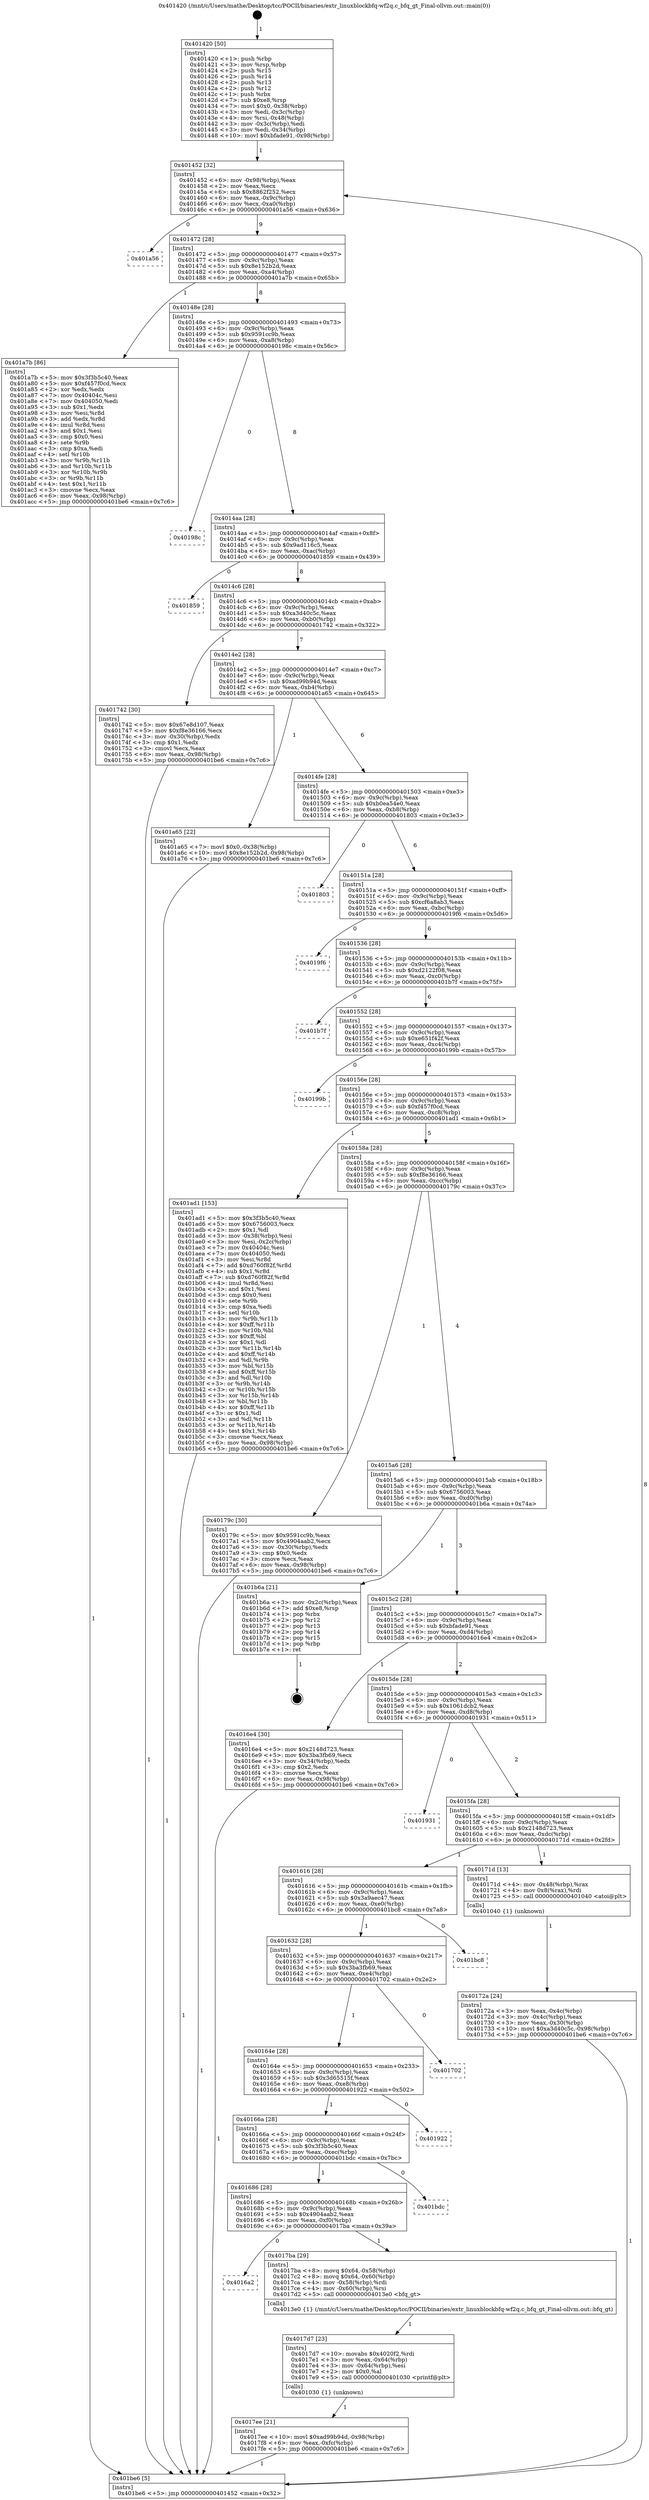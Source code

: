 digraph "0x401420" {
  label = "0x401420 (/mnt/c/Users/mathe/Desktop/tcc/POCII/binaries/extr_linuxblockbfq-wf2q.c_bfq_gt_Final-ollvm.out::main(0))"
  labelloc = "t"
  node[shape=record]

  Entry [label="",width=0.3,height=0.3,shape=circle,fillcolor=black,style=filled]
  "0x401452" [label="{
     0x401452 [32]\l
     | [instrs]\l
     &nbsp;&nbsp;0x401452 \<+6\>: mov -0x98(%rbp),%eax\l
     &nbsp;&nbsp;0x401458 \<+2\>: mov %eax,%ecx\l
     &nbsp;&nbsp;0x40145a \<+6\>: sub $0x8862f252,%ecx\l
     &nbsp;&nbsp;0x401460 \<+6\>: mov %eax,-0x9c(%rbp)\l
     &nbsp;&nbsp;0x401466 \<+6\>: mov %ecx,-0xa0(%rbp)\l
     &nbsp;&nbsp;0x40146c \<+6\>: je 0000000000401a56 \<main+0x636\>\l
  }"]
  "0x401a56" [label="{
     0x401a56\l
  }", style=dashed]
  "0x401472" [label="{
     0x401472 [28]\l
     | [instrs]\l
     &nbsp;&nbsp;0x401472 \<+5\>: jmp 0000000000401477 \<main+0x57\>\l
     &nbsp;&nbsp;0x401477 \<+6\>: mov -0x9c(%rbp),%eax\l
     &nbsp;&nbsp;0x40147d \<+5\>: sub $0x8e152b2d,%eax\l
     &nbsp;&nbsp;0x401482 \<+6\>: mov %eax,-0xa4(%rbp)\l
     &nbsp;&nbsp;0x401488 \<+6\>: je 0000000000401a7b \<main+0x65b\>\l
  }"]
  Exit [label="",width=0.3,height=0.3,shape=circle,fillcolor=black,style=filled,peripheries=2]
  "0x401a7b" [label="{
     0x401a7b [86]\l
     | [instrs]\l
     &nbsp;&nbsp;0x401a7b \<+5\>: mov $0x3f3b5c40,%eax\l
     &nbsp;&nbsp;0x401a80 \<+5\>: mov $0xf457f0cd,%ecx\l
     &nbsp;&nbsp;0x401a85 \<+2\>: xor %edx,%edx\l
     &nbsp;&nbsp;0x401a87 \<+7\>: mov 0x40404c,%esi\l
     &nbsp;&nbsp;0x401a8e \<+7\>: mov 0x404050,%edi\l
     &nbsp;&nbsp;0x401a95 \<+3\>: sub $0x1,%edx\l
     &nbsp;&nbsp;0x401a98 \<+3\>: mov %esi,%r8d\l
     &nbsp;&nbsp;0x401a9b \<+3\>: add %edx,%r8d\l
     &nbsp;&nbsp;0x401a9e \<+4\>: imul %r8d,%esi\l
     &nbsp;&nbsp;0x401aa2 \<+3\>: and $0x1,%esi\l
     &nbsp;&nbsp;0x401aa5 \<+3\>: cmp $0x0,%esi\l
     &nbsp;&nbsp;0x401aa8 \<+4\>: sete %r9b\l
     &nbsp;&nbsp;0x401aac \<+3\>: cmp $0xa,%edi\l
     &nbsp;&nbsp;0x401aaf \<+4\>: setl %r10b\l
     &nbsp;&nbsp;0x401ab3 \<+3\>: mov %r9b,%r11b\l
     &nbsp;&nbsp;0x401ab6 \<+3\>: and %r10b,%r11b\l
     &nbsp;&nbsp;0x401ab9 \<+3\>: xor %r10b,%r9b\l
     &nbsp;&nbsp;0x401abc \<+3\>: or %r9b,%r11b\l
     &nbsp;&nbsp;0x401abf \<+4\>: test $0x1,%r11b\l
     &nbsp;&nbsp;0x401ac3 \<+3\>: cmovne %ecx,%eax\l
     &nbsp;&nbsp;0x401ac6 \<+6\>: mov %eax,-0x98(%rbp)\l
     &nbsp;&nbsp;0x401acc \<+5\>: jmp 0000000000401be6 \<main+0x7c6\>\l
  }"]
  "0x40148e" [label="{
     0x40148e [28]\l
     | [instrs]\l
     &nbsp;&nbsp;0x40148e \<+5\>: jmp 0000000000401493 \<main+0x73\>\l
     &nbsp;&nbsp;0x401493 \<+6\>: mov -0x9c(%rbp),%eax\l
     &nbsp;&nbsp;0x401499 \<+5\>: sub $0x9591cc9b,%eax\l
     &nbsp;&nbsp;0x40149e \<+6\>: mov %eax,-0xa8(%rbp)\l
     &nbsp;&nbsp;0x4014a4 \<+6\>: je 000000000040198c \<main+0x56c\>\l
  }"]
  "0x4017ee" [label="{
     0x4017ee [21]\l
     | [instrs]\l
     &nbsp;&nbsp;0x4017ee \<+10\>: movl $0xad99b94d,-0x98(%rbp)\l
     &nbsp;&nbsp;0x4017f8 \<+6\>: mov %eax,-0xfc(%rbp)\l
     &nbsp;&nbsp;0x4017fe \<+5\>: jmp 0000000000401be6 \<main+0x7c6\>\l
  }"]
  "0x40198c" [label="{
     0x40198c\l
  }", style=dashed]
  "0x4014aa" [label="{
     0x4014aa [28]\l
     | [instrs]\l
     &nbsp;&nbsp;0x4014aa \<+5\>: jmp 00000000004014af \<main+0x8f\>\l
     &nbsp;&nbsp;0x4014af \<+6\>: mov -0x9c(%rbp),%eax\l
     &nbsp;&nbsp;0x4014b5 \<+5\>: sub $0x9ad116c5,%eax\l
     &nbsp;&nbsp;0x4014ba \<+6\>: mov %eax,-0xac(%rbp)\l
     &nbsp;&nbsp;0x4014c0 \<+6\>: je 0000000000401859 \<main+0x439\>\l
  }"]
  "0x4017d7" [label="{
     0x4017d7 [23]\l
     | [instrs]\l
     &nbsp;&nbsp;0x4017d7 \<+10\>: movabs $0x4020f2,%rdi\l
     &nbsp;&nbsp;0x4017e1 \<+3\>: mov %eax,-0x64(%rbp)\l
     &nbsp;&nbsp;0x4017e4 \<+3\>: mov -0x64(%rbp),%esi\l
     &nbsp;&nbsp;0x4017e7 \<+2\>: mov $0x0,%al\l
     &nbsp;&nbsp;0x4017e9 \<+5\>: call 0000000000401030 \<printf@plt\>\l
     | [calls]\l
     &nbsp;&nbsp;0x401030 \{1\} (unknown)\l
  }"]
  "0x401859" [label="{
     0x401859\l
  }", style=dashed]
  "0x4014c6" [label="{
     0x4014c6 [28]\l
     | [instrs]\l
     &nbsp;&nbsp;0x4014c6 \<+5\>: jmp 00000000004014cb \<main+0xab\>\l
     &nbsp;&nbsp;0x4014cb \<+6\>: mov -0x9c(%rbp),%eax\l
     &nbsp;&nbsp;0x4014d1 \<+5\>: sub $0xa3d40c5c,%eax\l
     &nbsp;&nbsp;0x4014d6 \<+6\>: mov %eax,-0xb0(%rbp)\l
     &nbsp;&nbsp;0x4014dc \<+6\>: je 0000000000401742 \<main+0x322\>\l
  }"]
  "0x4016a2" [label="{
     0x4016a2\l
  }", style=dashed]
  "0x401742" [label="{
     0x401742 [30]\l
     | [instrs]\l
     &nbsp;&nbsp;0x401742 \<+5\>: mov $0x67e8d107,%eax\l
     &nbsp;&nbsp;0x401747 \<+5\>: mov $0xf8e36166,%ecx\l
     &nbsp;&nbsp;0x40174c \<+3\>: mov -0x30(%rbp),%edx\l
     &nbsp;&nbsp;0x40174f \<+3\>: cmp $0x1,%edx\l
     &nbsp;&nbsp;0x401752 \<+3\>: cmovl %ecx,%eax\l
     &nbsp;&nbsp;0x401755 \<+6\>: mov %eax,-0x98(%rbp)\l
     &nbsp;&nbsp;0x40175b \<+5\>: jmp 0000000000401be6 \<main+0x7c6\>\l
  }"]
  "0x4014e2" [label="{
     0x4014e2 [28]\l
     | [instrs]\l
     &nbsp;&nbsp;0x4014e2 \<+5\>: jmp 00000000004014e7 \<main+0xc7\>\l
     &nbsp;&nbsp;0x4014e7 \<+6\>: mov -0x9c(%rbp),%eax\l
     &nbsp;&nbsp;0x4014ed \<+5\>: sub $0xad99b94d,%eax\l
     &nbsp;&nbsp;0x4014f2 \<+6\>: mov %eax,-0xb4(%rbp)\l
     &nbsp;&nbsp;0x4014f8 \<+6\>: je 0000000000401a65 \<main+0x645\>\l
  }"]
  "0x4017ba" [label="{
     0x4017ba [29]\l
     | [instrs]\l
     &nbsp;&nbsp;0x4017ba \<+8\>: movq $0x64,-0x58(%rbp)\l
     &nbsp;&nbsp;0x4017c2 \<+8\>: movq $0x64,-0x60(%rbp)\l
     &nbsp;&nbsp;0x4017ca \<+4\>: mov -0x58(%rbp),%rdi\l
     &nbsp;&nbsp;0x4017ce \<+4\>: mov -0x60(%rbp),%rsi\l
     &nbsp;&nbsp;0x4017d2 \<+5\>: call 00000000004013e0 \<bfq_gt\>\l
     | [calls]\l
     &nbsp;&nbsp;0x4013e0 \{1\} (/mnt/c/Users/mathe/Desktop/tcc/POCII/binaries/extr_linuxblockbfq-wf2q.c_bfq_gt_Final-ollvm.out::bfq_gt)\l
  }"]
  "0x401a65" [label="{
     0x401a65 [22]\l
     | [instrs]\l
     &nbsp;&nbsp;0x401a65 \<+7\>: movl $0x0,-0x38(%rbp)\l
     &nbsp;&nbsp;0x401a6c \<+10\>: movl $0x8e152b2d,-0x98(%rbp)\l
     &nbsp;&nbsp;0x401a76 \<+5\>: jmp 0000000000401be6 \<main+0x7c6\>\l
  }"]
  "0x4014fe" [label="{
     0x4014fe [28]\l
     | [instrs]\l
     &nbsp;&nbsp;0x4014fe \<+5\>: jmp 0000000000401503 \<main+0xe3\>\l
     &nbsp;&nbsp;0x401503 \<+6\>: mov -0x9c(%rbp),%eax\l
     &nbsp;&nbsp;0x401509 \<+5\>: sub $0xb0ea54e0,%eax\l
     &nbsp;&nbsp;0x40150e \<+6\>: mov %eax,-0xb8(%rbp)\l
     &nbsp;&nbsp;0x401514 \<+6\>: je 0000000000401803 \<main+0x3e3\>\l
  }"]
  "0x401686" [label="{
     0x401686 [28]\l
     | [instrs]\l
     &nbsp;&nbsp;0x401686 \<+5\>: jmp 000000000040168b \<main+0x26b\>\l
     &nbsp;&nbsp;0x40168b \<+6\>: mov -0x9c(%rbp),%eax\l
     &nbsp;&nbsp;0x401691 \<+5\>: sub $0x4904aab2,%eax\l
     &nbsp;&nbsp;0x401696 \<+6\>: mov %eax,-0xf0(%rbp)\l
     &nbsp;&nbsp;0x40169c \<+6\>: je 00000000004017ba \<main+0x39a\>\l
  }"]
  "0x401803" [label="{
     0x401803\l
  }", style=dashed]
  "0x40151a" [label="{
     0x40151a [28]\l
     | [instrs]\l
     &nbsp;&nbsp;0x40151a \<+5\>: jmp 000000000040151f \<main+0xff\>\l
     &nbsp;&nbsp;0x40151f \<+6\>: mov -0x9c(%rbp),%eax\l
     &nbsp;&nbsp;0x401525 \<+5\>: sub $0xcf6a8ab3,%eax\l
     &nbsp;&nbsp;0x40152a \<+6\>: mov %eax,-0xbc(%rbp)\l
     &nbsp;&nbsp;0x401530 \<+6\>: je 00000000004019f6 \<main+0x5d6\>\l
  }"]
  "0x401bdc" [label="{
     0x401bdc\l
  }", style=dashed]
  "0x4019f6" [label="{
     0x4019f6\l
  }", style=dashed]
  "0x401536" [label="{
     0x401536 [28]\l
     | [instrs]\l
     &nbsp;&nbsp;0x401536 \<+5\>: jmp 000000000040153b \<main+0x11b\>\l
     &nbsp;&nbsp;0x40153b \<+6\>: mov -0x9c(%rbp),%eax\l
     &nbsp;&nbsp;0x401541 \<+5\>: sub $0xd2122f08,%eax\l
     &nbsp;&nbsp;0x401546 \<+6\>: mov %eax,-0xc0(%rbp)\l
     &nbsp;&nbsp;0x40154c \<+6\>: je 0000000000401b7f \<main+0x75f\>\l
  }"]
  "0x40166a" [label="{
     0x40166a [28]\l
     | [instrs]\l
     &nbsp;&nbsp;0x40166a \<+5\>: jmp 000000000040166f \<main+0x24f\>\l
     &nbsp;&nbsp;0x40166f \<+6\>: mov -0x9c(%rbp),%eax\l
     &nbsp;&nbsp;0x401675 \<+5\>: sub $0x3f3b5c40,%eax\l
     &nbsp;&nbsp;0x40167a \<+6\>: mov %eax,-0xec(%rbp)\l
     &nbsp;&nbsp;0x401680 \<+6\>: je 0000000000401bdc \<main+0x7bc\>\l
  }"]
  "0x401b7f" [label="{
     0x401b7f\l
  }", style=dashed]
  "0x401552" [label="{
     0x401552 [28]\l
     | [instrs]\l
     &nbsp;&nbsp;0x401552 \<+5\>: jmp 0000000000401557 \<main+0x137\>\l
     &nbsp;&nbsp;0x401557 \<+6\>: mov -0x9c(%rbp),%eax\l
     &nbsp;&nbsp;0x40155d \<+5\>: sub $0xe651f42f,%eax\l
     &nbsp;&nbsp;0x401562 \<+6\>: mov %eax,-0xc4(%rbp)\l
     &nbsp;&nbsp;0x401568 \<+6\>: je 000000000040199b \<main+0x57b\>\l
  }"]
  "0x401922" [label="{
     0x401922\l
  }", style=dashed]
  "0x40199b" [label="{
     0x40199b\l
  }", style=dashed]
  "0x40156e" [label="{
     0x40156e [28]\l
     | [instrs]\l
     &nbsp;&nbsp;0x40156e \<+5\>: jmp 0000000000401573 \<main+0x153\>\l
     &nbsp;&nbsp;0x401573 \<+6\>: mov -0x9c(%rbp),%eax\l
     &nbsp;&nbsp;0x401579 \<+5\>: sub $0xf457f0cd,%eax\l
     &nbsp;&nbsp;0x40157e \<+6\>: mov %eax,-0xc8(%rbp)\l
     &nbsp;&nbsp;0x401584 \<+6\>: je 0000000000401ad1 \<main+0x6b1\>\l
  }"]
  "0x40164e" [label="{
     0x40164e [28]\l
     | [instrs]\l
     &nbsp;&nbsp;0x40164e \<+5\>: jmp 0000000000401653 \<main+0x233\>\l
     &nbsp;&nbsp;0x401653 \<+6\>: mov -0x9c(%rbp),%eax\l
     &nbsp;&nbsp;0x401659 \<+5\>: sub $0x3d65515f,%eax\l
     &nbsp;&nbsp;0x40165e \<+6\>: mov %eax,-0xe8(%rbp)\l
     &nbsp;&nbsp;0x401664 \<+6\>: je 0000000000401922 \<main+0x502\>\l
  }"]
  "0x401ad1" [label="{
     0x401ad1 [153]\l
     | [instrs]\l
     &nbsp;&nbsp;0x401ad1 \<+5\>: mov $0x3f3b5c40,%eax\l
     &nbsp;&nbsp;0x401ad6 \<+5\>: mov $0x6756003,%ecx\l
     &nbsp;&nbsp;0x401adb \<+2\>: mov $0x1,%dl\l
     &nbsp;&nbsp;0x401add \<+3\>: mov -0x38(%rbp),%esi\l
     &nbsp;&nbsp;0x401ae0 \<+3\>: mov %esi,-0x2c(%rbp)\l
     &nbsp;&nbsp;0x401ae3 \<+7\>: mov 0x40404c,%esi\l
     &nbsp;&nbsp;0x401aea \<+7\>: mov 0x404050,%edi\l
     &nbsp;&nbsp;0x401af1 \<+3\>: mov %esi,%r8d\l
     &nbsp;&nbsp;0x401af4 \<+7\>: add $0xd760f82f,%r8d\l
     &nbsp;&nbsp;0x401afb \<+4\>: sub $0x1,%r8d\l
     &nbsp;&nbsp;0x401aff \<+7\>: sub $0xd760f82f,%r8d\l
     &nbsp;&nbsp;0x401b06 \<+4\>: imul %r8d,%esi\l
     &nbsp;&nbsp;0x401b0a \<+3\>: and $0x1,%esi\l
     &nbsp;&nbsp;0x401b0d \<+3\>: cmp $0x0,%esi\l
     &nbsp;&nbsp;0x401b10 \<+4\>: sete %r9b\l
     &nbsp;&nbsp;0x401b14 \<+3\>: cmp $0xa,%edi\l
     &nbsp;&nbsp;0x401b17 \<+4\>: setl %r10b\l
     &nbsp;&nbsp;0x401b1b \<+3\>: mov %r9b,%r11b\l
     &nbsp;&nbsp;0x401b1e \<+4\>: xor $0xff,%r11b\l
     &nbsp;&nbsp;0x401b22 \<+3\>: mov %r10b,%bl\l
     &nbsp;&nbsp;0x401b25 \<+3\>: xor $0xff,%bl\l
     &nbsp;&nbsp;0x401b28 \<+3\>: xor $0x1,%dl\l
     &nbsp;&nbsp;0x401b2b \<+3\>: mov %r11b,%r14b\l
     &nbsp;&nbsp;0x401b2e \<+4\>: and $0xff,%r14b\l
     &nbsp;&nbsp;0x401b32 \<+3\>: and %dl,%r9b\l
     &nbsp;&nbsp;0x401b35 \<+3\>: mov %bl,%r15b\l
     &nbsp;&nbsp;0x401b38 \<+4\>: and $0xff,%r15b\l
     &nbsp;&nbsp;0x401b3c \<+3\>: and %dl,%r10b\l
     &nbsp;&nbsp;0x401b3f \<+3\>: or %r9b,%r14b\l
     &nbsp;&nbsp;0x401b42 \<+3\>: or %r10b,%r15b\l
     &nbsp;&nbsp;0x401b45 \<+3\>: xor %r15b,%r14b\l
     &nbsp;&nbsp;0x401b48 \<+3\>: or %bl,%r11b\l
     &nbsp;&nbsp;0x401b4b \<+4\>: xor $0xff,%r11b\l
     &nbsp;&nbsp;0x401b4f \<+3\>: or $0x1,%dl\l
     &nbsp;&nbsp;0x401b52 \<+3\>: and %dl,%r11b\l
     &nbsp;&nbsp;0x401b55 \<+3\>: or %r11b,%r14b\l
     &nbsp;&nbsp;0x401b58 \<+4\>: test $0x1,%r14b\l
     &nbsp;&nbsp;0x401b5c \<+3\>: cmovne %ecx,%eax\l
     &nbsp;&nbsp;0x401b5f \<+6\>: mov %eax,-0x98(%rbp)\l
     &nbsp;&nbsp;0x401b65 \<+5\>: jmp 0000000000401be6 \<main+0x7c6\>\l
  }"]
  "0x40158a" [label="{
     0x40158a [28]\l
     | [instrs]\l
     &nbsp;&nbsp;0x40158a \<+5\>: jmp 000000000040158f \<main+0x16f\>\l
     &nbsp;&nbsp;0x40158f \<+6\>: mov -0x9c(%rbp),%eax\l
     &nbsp;&nbsp;0x401595 \<+5\>: sub $0xf8e36166,%eax\l
     &nbsp;&nbsp;0x40159a \<+6\>: mov %eax,-0xcc(%rbp)\l
     &nbsp;&nbsp;0x4015a0 \<+6\>: je 000000000040179c \<main+0x37c\>\l
  }"]
  "0x401702" [label="{
     0x401702\l
  }", style=dashed]
  "0x40179c" [label="{
     0x40179c [30]\l
     | [instrs]\l
     &nbsp;&nbsp;0x40179c \<+5\>: mov $0x9591cc9b,%eax\l
     &nbsp;&nbsp;0x4017a1 \<+5\>: mov $0x4904aab2,%ecx\l
     &nbsp;&nbsp;0x4017a6 \<+3\>: mov -0x30(%rbp),%edx\l
     &nbsp;&nbsp;0x4017a9 \<+3\>: cmp $0x0,%edx\l
     &nbsp;&nbsp;0x4017ac \<+3\>: cmove %ecx,%eax\l
     &nbsp;&nbsp;0x4017af \<+6\>: mov %eax,-0x98(%rbp)\l
     &nbsp;&nbsp;0x4017b5 \<+5\>: jmp 0000000000401be6 \<main+0x7c6\>\l
  }"]
  "0x4015a6" [label="{
     0x4015a6 [28]\l
     | [instrs]\l
     &nbsp;&nbsp;0x4015a6 \<+5\>: jmp 00000000004015ab \<main+0x18b\>\l
     &nbsp;&nbsp;0x4015ab \<+6\>: mov -0x9c(%rbp),%eax\l
     &nbsp;&nbsp;0x4015b1 \<+5\>: sub $0x6756003,%eax\l
     &nbsp;&nbsp;0x4015b6 \<+6\>: mov %eax,-0xd0(%rbp)\l
     &nbsp;&nbsp;0x4015bc \<+6\>: je 0000000000401b6a \<main+0x74a\>\l
  }"]
  "0x401632" [label="{
     0x401632 [28]\l
     | [instrs]\l
     &nbsp;&nbsp;0x401632 \<+5\>: jmp 0000000000401637 \<main+0x217\>\l
     &nbsp;&nbsp;0x401637 \<+6\>: mov -0x9c(%rbp),%eax\l
     &nbsp;&nbsp;0x40163d \<+5\>: sub $0x3ba3fb69,%eax\l
     &nbsp;&nbsp;0x401642 \<+6\>: mov %eax,-0xe4(%rbp)\l
     &nbsp;&nbsp;0x401648 \<+6\>: je 0000000000401702 \<main+0x2e2\>\l
  }"]
  "0x401b6a" [label="{
     0x401b6a [21]\l
     | [instrs]\l
     &nbsp;&nbsp;0x401b6a \<+3\>: mov -0x2c(%rbp),%eax\l
     &nbsp;&nbsp;0x401b6d \<+7\>: add $0xe8,%rsp\l
     &nbsp;&nbsp;0x401b74 \<+1\>: pop %rbx\l
     &nbsp;&nbsp;0x401b75 \<+2\>: pop %r12\l
     &nbsp;&nbsp;0x401b77 \<+2\>: pop %r13\l
     &nbsp;&nbsp;0x401b79 \<+2\>: pop %r14\l
     &nbsp;&nbsp;0x401b7b \<+2\>: pop %r15\l
     &nbsp;&nbsp;0x401b7d \<+1\>: pop %rbp\l
     &nbsp;&nbsp;0x401b7e \<+1\>: ret\l
  }"]
  "0x4015c2" [label="{
     0x4015c2 [28]\l
     | [instrs]\l
     &nbsp;&nbsp;0x4015c2 \<+5\>: jmp 00000000004015c7 \<main+0x1a7\>\l
     &nbsp;&nbsp;0x4015c7 \<+6\>: mov -0x9c(%rbp),%eax\l
     &nbsp;&nbsp;0x4015cd \<+5\>: sub $0xbfade91,%eax\l
     &nbsp;&nbsp;0x4015d2 \<+6\>: mov %eax,-0xd4(%rbp)\l
     &nbsp;&nbsp;0x4015d8 \<+6\>: je 00000000004016e4 \<main+0x2c4\>\l
  }"]
  "0x401bc8" [label="{
     0x401bc8\l
  }", style=dashed]
  "0x4016e4" [label="{
     0x4016e4 [30]\l
     | [instrs]\l
     &nbsp;&nbsp;0x4016e4 \<+5\>: mov $0x2148d723,%eax\l
     &nbsp;&nbsp;0x4016e9 \<+5\>: mov $0x3ba3fb69,%ecx\l
     &nbsp;&nbsp;0x4016ee \<+3\>: mov -0x34(%rbp),%edx\l
     &nbsp;&nbsp;0x4016f1 \<+3\>: cmp $0x2,%edx\l
     &nbsp;&nbsp;0x4016f4 \<+3\>: cmovne %ecx,%eax\l
     &nbsp;&nbsp;0x4016f7 \<+6\>: mov %eax,-0x98(%rbp)\l
     &nbsp;&nbsp;0x4016fd \<+5\>: jmp 0000000000401be6 \<main+0x7c6\>\l
  }"]
  "0x4015de" [label="{
     0x4015de [28]\l
     | [instrs]\l
     &nbsp;&nbsp;0x4015de \<+5\>: jmp 00000000004015e3 \<main+0x1c3\>\l
     &nbsp;&nbsp;0x4015e3 \<+6\>: mov -0x9c(%rbp),%eax\l
     &nbsp;&nbsp;0x4015e9 \<+5\>: sub $0x1061dcb2,%eax\l
     &nbsp;&nbsp;0x4015ee \<+6\>: mov %eax,-0xd8(%rbp)\l
     &nbsp;&nbsp;0x4015f4 \<+6\>: je 0000000000401931 \<main+0x511\>\l
  }"]
  "0x401be6" [label="{
     0x401be6 [5]\l
     | [instrs]\l
     &nbsp;&nbsp;0x401be6 \<+5\>: jmp 0000000000401452 \<main+0x32\>\l
  }"]
  "0x401420" [label="{
     0x401420 [50]\l
     | [instrs]\l
     &nbsp;&nbsp;0x401420 \<+1\>: push %rbp\l
     &nbsp;&nbsp;0x401421 \<+3\>: mov %rsp,%rbp\l
     &nbsp;&nbsp;0x401424 \<+2\>: push %r15\l
     &nbsp;&nbsp;0x401426 \<+2\>: push %r14\l
     &nbsp;&nbsp;0x401428 \<+2\>: push %r13\l
     &nbsp;&nbsp;0x40142a \<+2\>: push %r12\l
     &nbsp;&nbsp;0x40142c \<+1\>: push %rbx\l
     &nbsp;&nbsp;0x40142d \<+7\>: sub $0xe8,%rsp\l
     &nbsp;&nbsp;0x401434 \<+7\>: movl $0x0,-0x38(%rbp)\l
     &nbsp;&nbsp;0x40143b \<+3\>: mov %edi,-0x3c(%rbp)\l
     &nbsp;&nbsp;0x40143e \<+4\>: mov %rsi,-0x48(%rbp)\l
     &nbsp;&nbsp;0x401442 \<+3\>: mov -0x3c(%rbp),%edi\l
     &nbsp;&nbsp;0x401445 \<+3\>: mov %edi,-0x34(%rbp)\l
     &nbsp;&nbsp;0x401448 \<+10\>: movl $0xbfade91,-0x98(%rbp)\l
  }"]
  "0x40172a" [label="{
     0x40172a [24]\l
     | [instrs]\l
     &nbsp;&nbsp;0x40172a \<+3\>: mov %eax,-0x4c(%rbp)\l
     &nbsp;&nbsp;0x40172d \<+3\>: mov -0x4c(%rbp),%eax\l
     &nbsp;&nbsp;0x401730 \<+3\>: mov %eax,-0x30(%rbp)\l
     &nbsp;&nbsp;0x401733 \<+10\>: movl $0xa3d40c5c,-0x98(%rbp)\l
     &nbsp;&nbsp;0x40173d \<+5\>: jmp 0000000000401be6 \<main+0x7c6\>\l
  }"]
  "0x401931" [label="{
     0x401931\l
  }", style=dashed]
  "0x4015fa" [label="{
     0x4015fa [28]\l
     | [instrs]\l
     &nbsp;&nbsp;0x4015fa \<+5\>: jmp 00000000004015ff \<main+0x1df\>\l
     &nbsp;&nbsp;0x4015ff \<+6\>: mov -0x9c(%rbp),%eax\l
     &nbsp;&nbsp;0x401605 \<+5\>: sub $0x2148d723,%eax\l
     &nbsp;&nbsp;0x40160a \<+6\>: mov %eax,-0xdc(%rbp)\l
     &nbsp;&nbsp;0x401610 \<+6\>: je 000000000040171d \<main+0x2fd\>\l
  }"]
  "0x401616" [label="{
     0x401616 [28]\l
     | [instrs]\l
     &nbsp;&nbsp;0x401616 \<+5\>: jmp 000000000040161b \<main+0x1fb\>\l
     &nbsp;&nbsp;0x40161b \<+6\>: mov -0x9c(%rbp),%eax\l
     &nbsp;&nbsp;0x401621 \<+5\>: sub $0x3a9aec47,%eax\l
     &nbsp;&nbsp;0x401626 \<+6\>: mov %eax,-0xe0(%rbp)\l
     &nbsp;&nbsp;0x40162c \<+6\>: je 0000000000401bc8 \<main+0x7a8\>\l
  }"]
  "0x40171d" [label="{
     0x40171d [13]\l
     | [instrs]\l
     &nbsp;&nbsp;0x40171d \<+4\>: mov -0x48(%rbp),%rax\l
     &nbsp;&nbsp;0x401721 \<+4\>: mov 0x8(%rax),%rdi\l
     &nbsp;&nbsp;0x401725 \<+5\>: call 0000000000401040 \<atoi@plt\>\l
     | [calls]\l
     &nbsp;&nbsp;0x401040 \{1\} (unknown)\l
  }"]
  Entry -> "0x401420" [label=" 1"]
  "0x401452" -> "0x401a56" [label=" 0"]
  "0x401452" -> "0x401472" [label=" 9"]
  "0x401b6a" -> Exit [label=" 1"]
  "0x401472" -> "0x401a7b" [label=" 1"]
  "0x401472" -> "0x40148e" [label=" 8"]
  "0x401ad1" -> "0x401be6" [label=" 1"]
  "0x40148e" -> "0x40198c" [label=" 0"]
  "0x40148e" -> "0x4014aa" [label=" 8"]
  "0x401a7b" -> "0x401be6" [label=" 1"]
  "0x4014aa" -> "0x401859" [label=" 0"]
  "0x4014aa" -> "0x4014c6" [label=" 8"]
  "0x401a65" -> "0x401be6" [label=" 1"]
  "0x4014c6" -> "0x401742" [label=" 1"]
  "0x4014c6" -> "0x4014e2" [label=" 7"]
  "0x4017ee" -> "0x401be6" [label=" 1"]
  "0x4014e2" -> "0x401a65" [label=" 1"]
  "0x4014e2" -> "0x4014fe" [label=" 6"]
  "0x4017d7" -> "0x4017ee" [label=" 1"]
  "0x4014fe" -> "0x401803" [label=" 0"]
  "0x4014fe" -> "0x40151a" [label=" 6"]
  "0x401686" -> "0x4016a2" [label=" 0"]
  "0x40151a" -> "0x4019f6" [label=" 0"]
  "0x40151a" -> "0x401536" [label=" 6"]
  "0x401686" -> "0x4017ba" [label=" 1"]
  "0x401536" -> "0x401b7f" [label=" 0"]
  "0x401536" -> "0x401552" [label=" 6"]
  "0x40166a" -> "0x401686" [label=" 1"]
  "0x401552" -> "0x40199b" [label=" 0"]
  "0x401552" -> "0x40156e" [label=" 6"]
  "0x40166a" -> "0x401bdc" [label=" 0"]
  "0x40156e" -> "0x401ad1" [label=" 1"]
  "0x40156e" -> "0x40158a" [label=" 5"]
  "0x40164e" -> "0x40166a" [label=" 1"]
  "0x40158a" -> "0x40179c" [label=" 1"]
  "0x40158a" -> "0x4015a6" [label=" 4"]
  "0x40164e" -> "0x401922" [label=" 0"]
  "0x4015a6" -> "0x401b6a" [label=" 1"]
  "0x4015a6" -> "0x4015c2" [label=" 3"]
  "0x401632" -> "0x40164e" [label=" 1"]
  "0x4015c2" -> "0x4016e4" [label=" 1"]
  "0x4015c2" -> "0x4015de" [label=" 2"]
  "0x4016e4" -> "0x401be6" [label=" 1"]
  "0x401420" -> "0x401452" [label=" 1"]
  "0x401be6" -> "0x401452" [label=" 8"]
  "0x401632" -> "0x401702" [label=" 0"]
  "0x4015de" -> "0x401931" [label=" 0"]
  "0x4015de" -> "0x4015fa" [label=" 2"]
  "0x401616" -> "0x401632" [label=" 1"]
  "0x4015fa" -> "0x40171d" [label=" 1"]
  "0x4015fa" -> "0x401616" [label=" 1"]
  "0x40171d" -> "0x40172a" [label=" 1"]
  "0x40172a" -> "0x401be6" [label=" 1"]
  "0x401742" -> "0x401be6" [label=" 1"]
  "0x40179c" -> "0x401be6" [label=" 1"]
  "0x4017ba" -> "0x4017d7" [label=" 1"]
  "0x401616" -> "0x401bc8" [label=" 0"]
}
